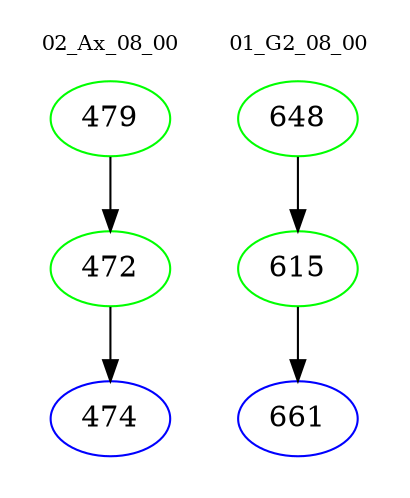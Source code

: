 digraph{
subgraph cluster_0 {
color = white
label = "02_Ax_08_00";
fontsize=10;
T0_479 [label="479", color="green"]
T0_479 -> T0_472 [color="black"]
T0_472 [label="472", color="green"]
T0_472 -> T0_474 [color="black"]
T0_474 [label="474", color="blue"]
}
subgraph cluster_1 {
color = white
label = "01_G2_08_00";
fontsize=10;
T1_648 [label="648", color="green"]
T1_648 -> T1_615 [color="black"]
T1_615 [label="615", color="green"]
T1_615 -> T1_661 [color="black"]
T1_661 [label="661", color="blue"]
}
}
